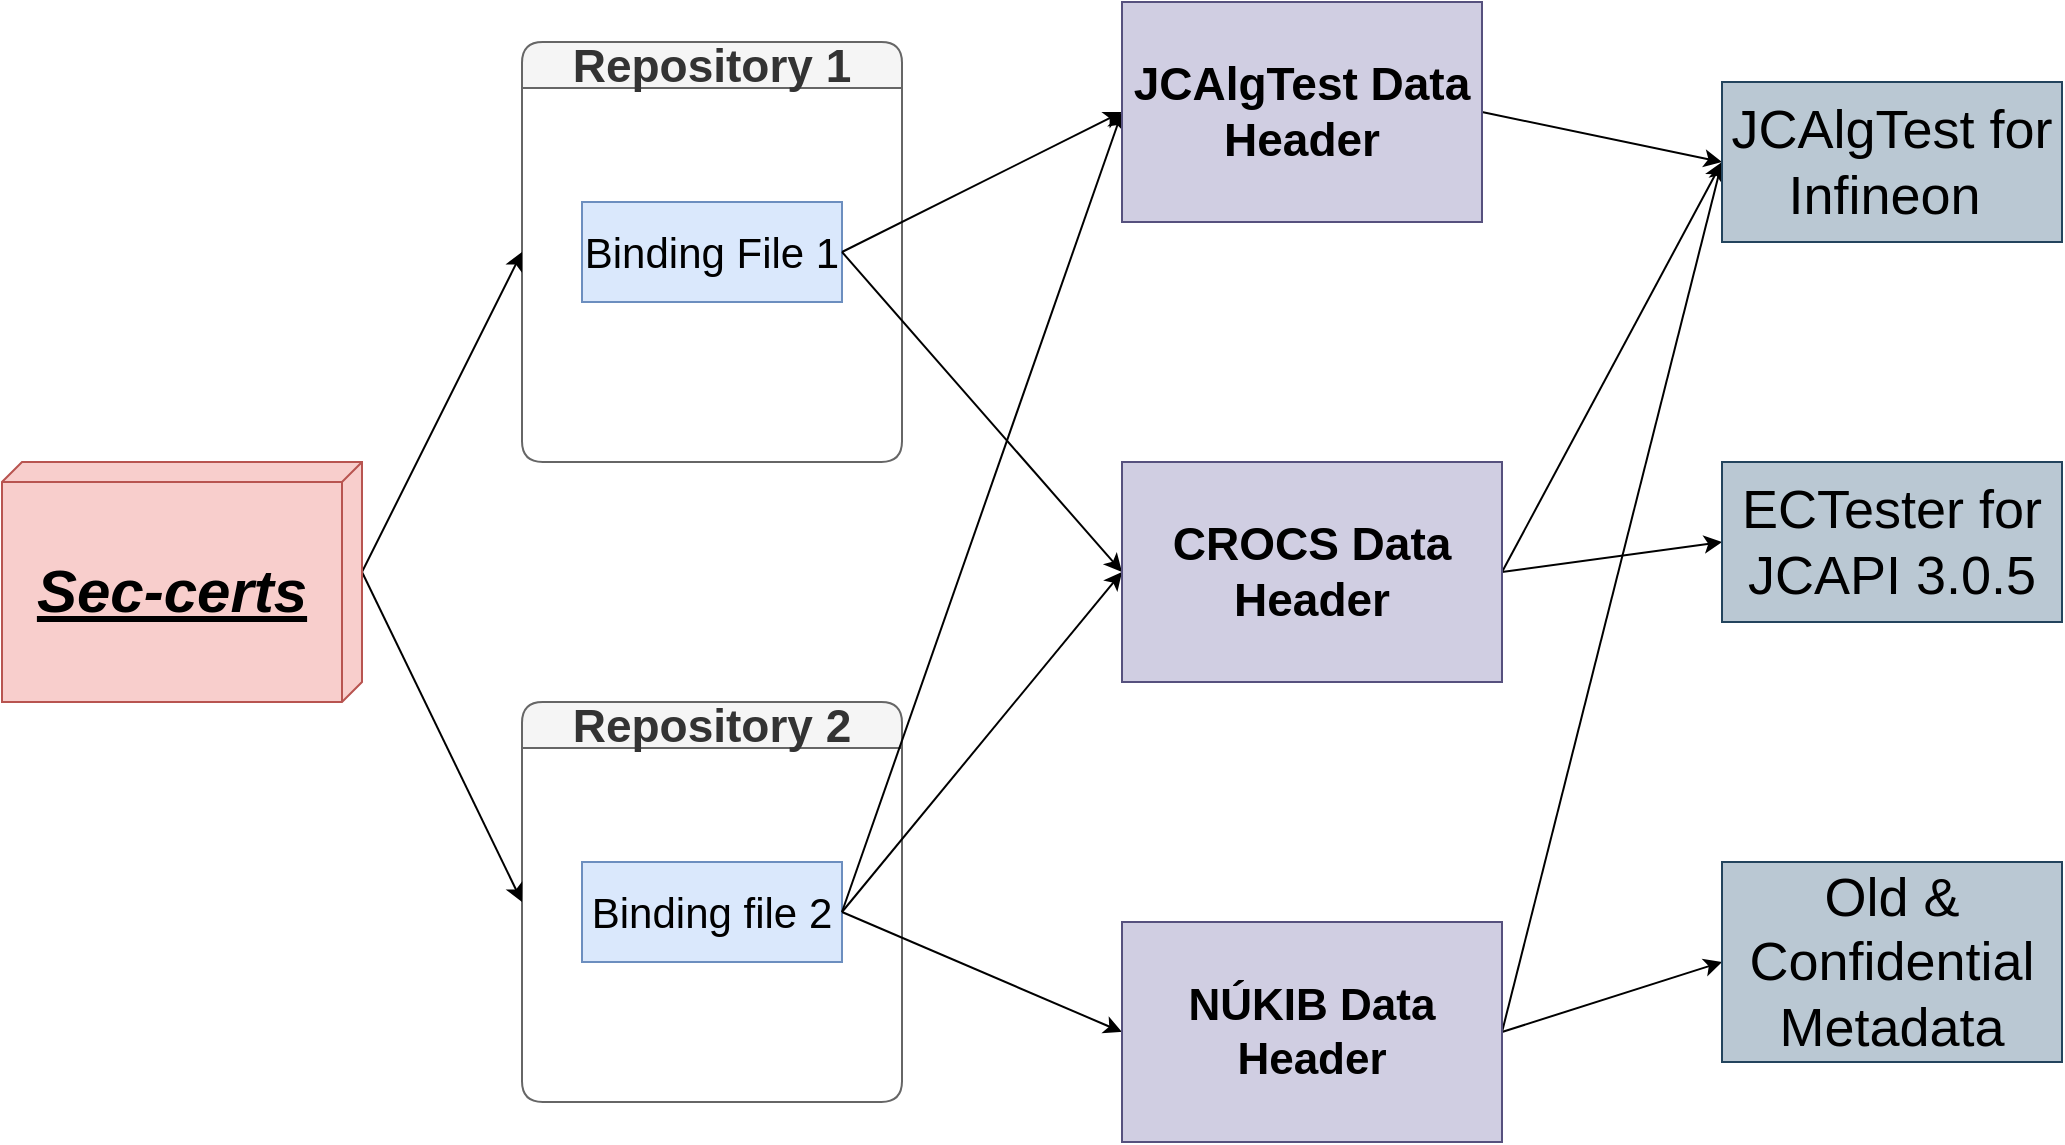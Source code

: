 <mxfile version="21.2.2" type="device">
  <diagram name="Page-1" id="EHpoGEcuDKw1KD1EvJqo">
    <mxGraphModel dx="1562" dy="837" grid="1" gridSize="10" guides="1" tooltips="1" connect="1" arrows="1" fold="1" page="1" pageScale="1" pageWidth="850" pageHeight="1100" math="0" shadow="0">
      <root>
        <mxCell id="0" />
        <mxCell id="1" parent="0" />
        <mxCell id="79qyaUO4blCRMWAc_sj--2" value="Repository 1" style="swimlane;mt=1;whiteSpace=wrap;html=1;startSize=23;fontSize=23;fillColor=#f5f5f5;fontColor=#333333;strokeColor=#666666;glass=0;rounded=1;" parent="1" vertex="1">
          <mxGeometry x="360" y="190" width="190" height="210" as="geometry" />
        </mxCell>
        <mxCell id="lDM20v8WPxeiTitt0xiw-2" value="Binding File 1" style="html=1;whiteSpace=wrap;fontSize=21;fillColor=#dae8fc;strokeColor=#6c8ebf;" parent="79qyaUO4blCRMWAc_sj--2" vertex="1">
          <mxGeometry x="30" y="80" width="130" height="50" as="geometry" />
        </mxCell>
        <mxCell id="79qyaUO4blCRMWAc_sj--6" value="Repository 2" style="swimlane;mt=1;whiteSpace=wrap;html=1;startSize=23;fontSize=23;fillColor=#f5f5f5;fontColor=#333333;strokeColor=#666666;rounded=1;shadow=0;" parent="1" vertex="1">
          <mxGeometry x="360" y="520" width="190" height="200" as="geometry" />
        </mxCell>
        <mxCell id="lDM20v8WPxeiTitt0xiw-1" value="Binding file 2" style="html=1;whiteSpace=wrap;fontSize=21;fillColor=#dae8fc;strokeColor=#6c8ebf;" parent="79qyaUO4blCRMWAc_sj--6" vertex="1">
          <mxGeometry x="30" y="80" width="130" height="50" as="geometry" />
        </mxCell>
        <mxCell id="79qyaUO4blCRMWAc_sj--7" value="" style="endArrow=classic;html=1;rounded=0;exitX=0;exitY=0;exitDx=55;exitDy=0;entryX=0;entryY=0.5;entryDx=0;entryDy=0;exitPerimeter=0;" parent="1" source="lDM20v8WPxeiTitt0xiw-7" target="79qyaUO4blCRMWAc_sj--2" edge="1">
          <mxGeometry width="50" height="50" relative="1" as="geometry">
            <mxPoint x="200" y="460" as="sourcePoint" />
            <mxPoint x="490" y="520" as="targetPoint" />
          </mxGeometry>
        </mxCell>
        <mxCell id="79qyaUO4blCRMWAc_sj--9" value="" style="endArrow=classic;html=1;rounded=0;entryX=0;entryY=0.5;entryDx=0;entryDy=0;exitX=0;exitY=0;exitDx=55;exitDy=0;exitPerimeter=0;" parent="1" source="lDM20v8WPxeiTitt0xiw-7" target="79qyaUO4blCRMWAc_sj--6" edge="1">
          <mxGeometry width="50" height="50" relative="1" as="geometry">
            <mxPoint x="200" y="460" as="sourcePoint" />
            <mxPoint x="400" y="495" as="targetPoint" />
          </mxGeometry>
        </mxCell>
        <mxCell id="qud5nBaDtFVcCCz-iNkt-1" value="" style="endArrow=classic;html=1;rounded=0;exitX=1;exitY=0.5;exitDx=0;exitDy=0;entryX=0;entryY=0.5;entryDx=0;entryDy=0;" parent="1" source="lDM20v8WPxeiTitt0xiw-2" target="lDM20v8WPxeiTitt0xiw-4" edge="1">
          <mxGeometry width="50" height="50" relative="1" as="geometry">
            <mxPoint x="509.4" y="232.24" as="sourcePoint" />
            <mxPoint x="710.0" y="190" as="targetPoint" />
          </mxGeometry>
        </mxCell>
        <mxCell id="qud5nBaDtFVcCCz-iNkt-2" value="" style="endArrow=classic;html=1;rounded=0;entryX=0;entryY=0.5;entryDx=0;entryDy=0;exitX=1;exitY=0.5;exitDx=0;exitDy=0;" parent="1" source="lDM20v8WPxeiTitt0xiw-2" target="lDM20v8WPxeiTitt0xiw-5" edge="1">
          <mxGeometry width="50" height="50" relative="1" as="geometry">
            <mxPoint x="550" y="120" as="sourcePoint" />
            <mxPoint x="710.0" y="460" as="targetPoint" />
          </mxGeometry>
        </mxCell>
        <mxCell id="qud5nBaDtFVcCCz-iNkt-5" value="" style="endArrow=classic;html=1;rounded=0;exitX=1;exitY=0.5;exitDx=0;exitDy=0;entryX=0;entryY=0.5;entryDx=0;entryDy=0;" parent="1" source="lDM20v8WPxeiTitt0xiw-1" target="lDM20v8WPxeiTitt0xiw-4" edge="1">
          <mxGeometry width="50" height="50" relative="1" as="geometry">
            <mxPoint x="511.05" y="587.56" as="sourcePoint" />
            <mxPoint x="710.0" y="190" as="targetPoint" />
          </mxGeometry>
        </mxCell>
        <mxCell id="qud5nBaDtFVcCCz-iNkt-6" value="" style="endArrow=classic;html=1;rounded=0;exitX=1;exitY=0.5;exitDx=0;exitDy=0;entryX=0;entryY=0.5;entryDx=0;entryDy=0;" parent="1" source="lDM20v8WPxeiTitt0xiw-1" target="lDM20v8WPxeiTitt0xiw-5" edge="1">
          <mxGeometry width="50" height="50" relative="1" as="geometry">
            <mxPoint x="509.55" y="589" as="sourcePoint" />
            <mxPoint x="710.0" y="460" as="targetPoint" />
          </mxGeometry>
        </mxCell>
        <mxCell id="qud5nBaDtFVcCCz-iNkt-7" value="" style="endArrow=classic;html=1;rounded=0;entryX=0;entryY=0.5;entryDx=0;entryDy=0;exitX=1;exitY=0.5;exitDx=0;exitDy=0;" parent="1" source="lDM20v8WPxeiTitt0xiw-1" target="lDM20v8WPxeiTitt0xiw-6" edge="1">
          <mxGeometry width="50" height="50" relative="1" as="geometry">
            <mxPoint x="511.05" y="589" as="sourcePoint" />
            <mxPoint x="710.0" y="720" as="targetPoint" />
          </mxGeometry>
        </mxCell>
        <mxCell id="qud5nBaDtFVcCCz-iNkt-8" value="" style="endArrow=classic;html=1;rounded=0;exitX=1;exitY=0.5;exitDx=0;exitDy=0;entryX=0.5;entryY=0;entryDx=0;entryDy=0;" parent="1" source="lDM20v8WPxeiTitt0xiw-4" target="lDM20v8WPxeiTitt0xiw-8" edge="1">
          <mxGeometry width="50" height="50" relative="1" as="geometry">
            <mxPoint x="910.0" y="190" as="sourcePoint" />
            <mxPoint x="970.0" y="250" as="targetPoint" />
          </mxGeometry>
        </mxCell>
        <mxCell id="qud5nBaDtFVcCCz-iNkt-9" value="" style="endArrow=classic;html=1;rounded=0;exitX=1;exitY=0.5;exitDx=0;exitDy=0;entryX=0.5;entryY=0;entryDx=0;entryDy=0;" parent="1" source="lDM20v8WPxeiTitt0xiw-5" target="lDM20v8WPxeiTitt0xiw-8" edge="1">
          <mxGeometry width="50" height="50" relative="1" as="geometry">
            <mxPoint x="910.0" y="460" as="sourcePoint" />
            <mxPoint x="971.0" y="269" as="targetPoint" />
          </mxGeometry>
        </mxCell>
        <mxCell id="qud5nBaDtFVcCCz-iNkt-10" value="" style="endArrow=classic;html=1;rounded=0;exitX=1;exitY=0.5;exitDx=0;exitDy=0;entryX=0.5;entryY=0;entryDx=0;entryDy=0;" parent="1" source="lDM20v8WPxeiTitt0xiw-5" edge="1" target="lDM20v8WPxeiTitt0xiw-9">
          <mxGeometry width="50" height="50" relative="1" as="geometry">
            <mxPoint x="910.0" y="460" as="sourcePoint" />
            <mxPoint x="970.0" y="480" as="targetPoint" />
          </mxGeometry>
        </mxCell>
        <mxCell id="qud5nBaDtFVcCCz-iNkt-15" value="" style="endArrow=classic;html=1;rounded=0;exitX=1;exitY=0.5;exitDx=0;exitDy=0;entryX=0.5;entryY=0;entryDx=0;entryDy=0;" parent="1" source="lDM20v8WPxeiTitt0xiw-6" target="lDM20v8WPxeiTitt0xiw-8" edge="1">
          <mxGeometry width="50" height="50" relative="1" as="geometry">
            <mxPoint x="910.0" y="720" as="sourcePoint" />
            <mxPoint x="969.6" y="263.2" as="targetPoint" />
          </mxGeometry>
        </mxCell>
        <mxCell id="qud5nBaDtFVcCCz-iNkt-16" value="" style="endArrow=classic;html=1;rounded=0;entryX=0.5;entryY=0;entryDx=0;entryDy=0;exitX=1;exitY=0.5;exitDx=0;exitDy=0;" parent="1" source="lDM20v8WPxeiTitt0xiw-6" target="lDM20v8WPxeiTitt0xiw-10" edge="1">
          <mxGeometry width="50" height="50" relative="1" as="geometry">
            <mxPoint x="910" y="720" as="sourcePoint" />
            <mxPoint x="970.0" y="710" as="targetPoint" />
          </mxGeometry>
        </mxCell>
        <mxCell id="lDM20v8WPxeiTitt0xiw-4" value="JCAlgTest Data Header" style="html=1;whiteSpace=wrap;fontSize=23;fontStyle=1;fillColor=#d0cee2;strokeColor=#56517e;" parent="1" vertex="1">
          <mxGeometry x="660" y="170" width="180" height="110" as="geometry" />
        </mxCell>
        <mxCell id="lDM20v8WPxeiTitt0xiw-5" value="CROCS Data Header" style="html=1;whiteSpace=wrap;fontSize=23;fontStyle=1;fillColor=#d0cee2;strokeColor=#56517e;" parent="1" vertex="1">
          <mxGeometry x="660" y="400" width="190" height="110" as="geometry" />
        </mxCell>
        <mxCell id="lDM20v8WPxeiTitt0xiw-6" value="NÚKIB Data Header" style="html=1;whiteSpace=wrap;fontSize=22;fontStyle=1;fillColor=#d0cee2;strokeColor=#56517e;" parent="1" vertex="1">
          <mxGeometry x="660" y="630" width="190" height="110" as="geometry" />
        </mxCell>
        <mxCell id="lDM20v8WPxeiTitt0xiw-7" value="Sec-certs" style="verticalAlign=middle;align=center;spacingTop=8;spacingLeft=2;spacingRight=12;shape=cube;size=10;direction=south;fontStyle=7;html=1;whiteSpace=wrap;fontSize=30;fillColor=#f8cecc;strokeColor=#b85450;" parent="1" vertex="1">
          <mxGeometry x="100" y="400" width="180" height="120" as="geometry" />
        </mxCell>
        <mxCell id="lDM20v8WPxeiTitt0xiw-8" value="JCAlgTest for Infineon&amp;nbsp;" style="html=1;whiteSpace=wrap;direction=north;flipH=0;flipV=1;fontSize=27;horizontal=1;fontStyle=0;fillColor=#bac8d3;strokeColor=#23445d;" parent="1" vertex="1">
          <mxGeometry x="960" y="210" width="170" height="80" as="geometry" />
        </mxCell>
        <mxCell id="lDM20v8WPxeiTitt0xiw-9" value="ECTester for JCAPI 3.0.5" style="html=1;whiteSpace=wrap;direction=north;flipH=0;flipV=1;fontSize=27;horizontal=1;fontStyle=0;fillColor=#bac8d3;strokeColor=#23445d;" parent="1" vertex="1">
          <mxGeometry x="960" y="400" width="170" height="80" as="geometry" />
        </mxCell>
        <mxCell id="lDM20v8WPxeiTitt0xiw-10" value="Old &amp;amp; Confidential Metadata" style="html=1;whiteSpace=wrap;direction=north;flipH=0;flipV=1;fontSize=27;horizontal=1;fontStyle=0;fillColor=#bac8d3;strokeColor=#23445d;" parent="1" vertex="1">
          <mxGeometry x="960" y="600" width="170" height="100" as="geometry" />
        </mxCell>
      </root>
    </mxGraphModel>
  </diagram>
</mxfile>
